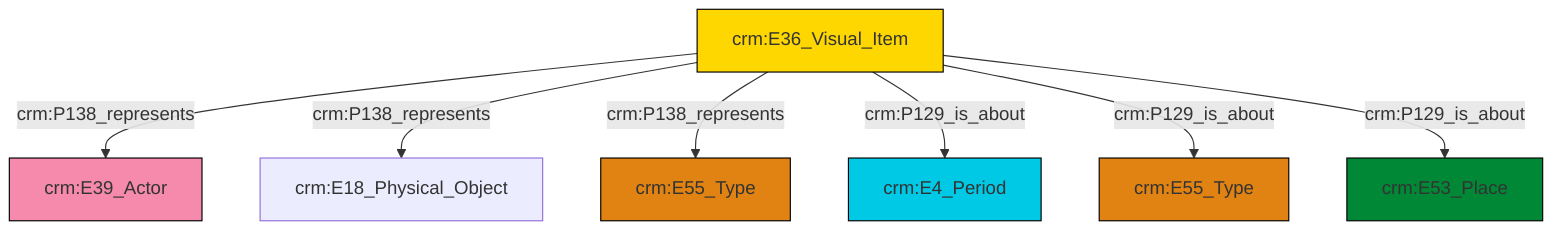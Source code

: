 graph TD
classDef Literal fill:#f2f2f2,stroke:#000000;
classDef CRM_Entity fill:#FFFFFF,stroke:#000000;
classDef Temporal_Entity fill:#00C9E6, stroke:#000000;
classDef Type fill:#E18312, stroke:#000000;
classDef Time-Span fill:#2C9C91, stroke:#000000;
classDef Appellation fill:#FFEB7F, stroke:#000000;
classDef Place fill:#008836, stroke:#000000;
classDef Persistent_Item fill:#B266B2, stroke:#000000;
classDef Conceptual_Object fill:#FFD700, stroke:#000000;
classDef Physical_Thing fill:#D2B48C, stroke:#000000;
classDef Actor fill:#f58aad, stroke:#000000;
classDef PC_Classes fill:#4ce600, stroke:#000000;
classDef Multi fill:#cccccc,stroke:#000000;

2["crm:E36_Visual_Item"]:::Conceptual_Object -->|crm:P138_represents| 3["crm:E39_Actor"]:::Actor
2["crm:E36_Visual_Item"]:::Conceptual_Object -->|crm:P138_represents| 4["crm:E18_Physical_Object"]:::Default
2["crm:E36_Visual_Item"]:::Conceptual_Object -->|crm:P138_represents| 6["crm:E55_Type"]:::Type
2["crm:E36_Visual_Item"]:::Conceptual_Object -->|crm:P129_is_about| 0["crm:E4_Period"]:::Temporal_Entity
2["crm:E36_Visual_Item"]:::Conceptual_Object -->|crm:P129_is_about| 9["crm:E55_Type"]:::Type
2["crm:E36_Visual_Item"]:::Conceptual_Object -->|crm:P129_is_about| 7["crm:E53_Place"]:::Place